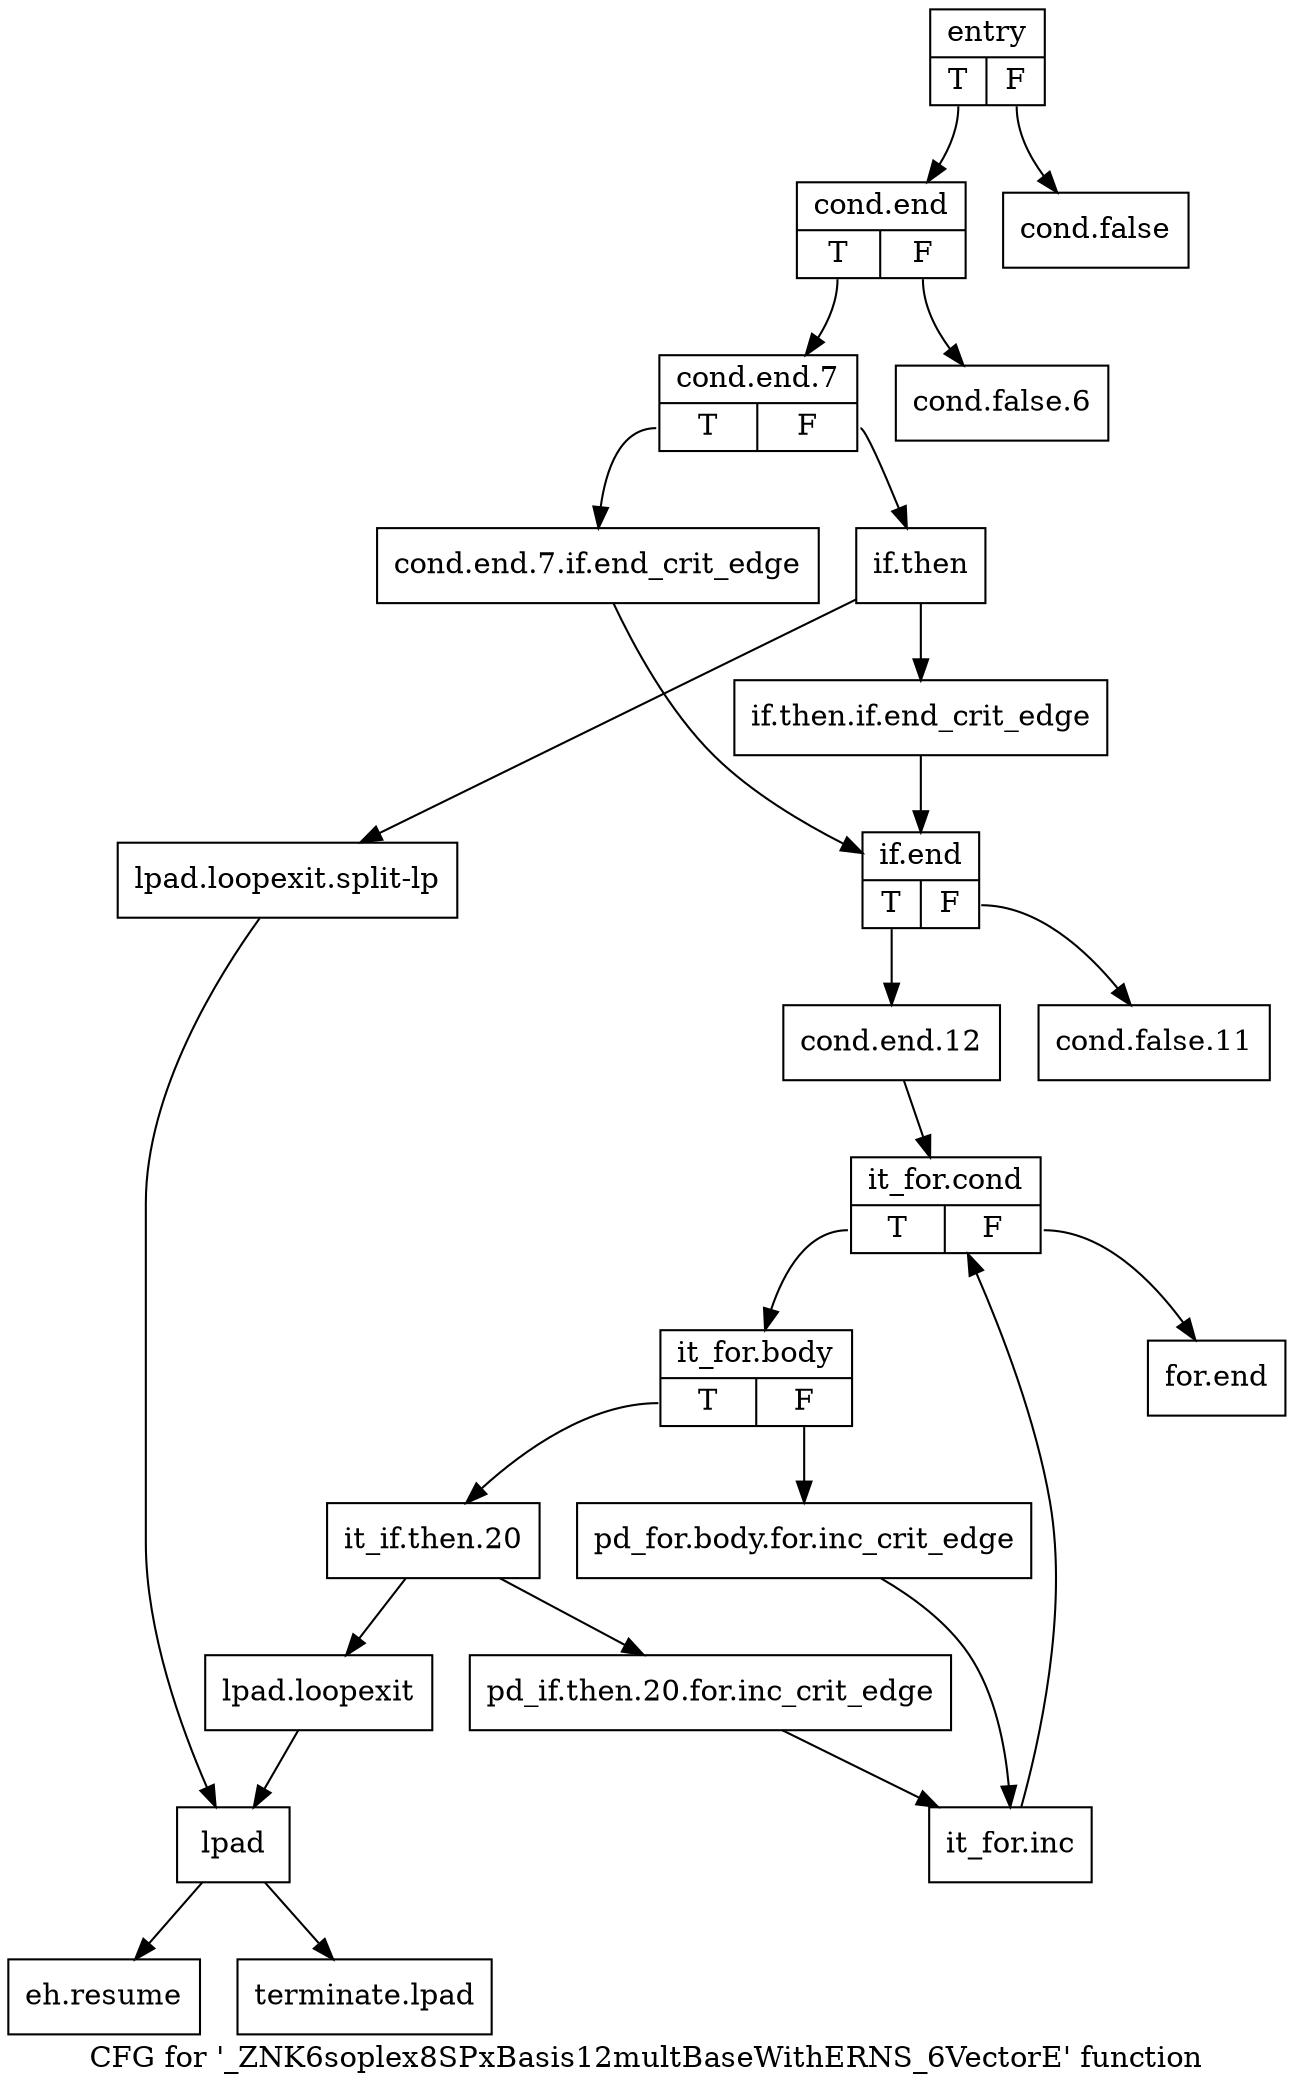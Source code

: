 digraph "CFG for '_ZNK6soplex8SPxBasis12multBaseWithERNS_6VectorE' function" {
	label="CFG for '_ZNK6soplex8SPxBasis12multBaseWithERNS_6VectorE' function";

	Node0x26fc240 [shape=record,label="{entry|{<s0>T|<s1>F}}"];
	Node0x26fc240:s0 -> Node0x26fc2e0;
	Node0x26fc240:s1 -> Node0x26fc290;
	Node0x26fc290 [shape=record,label="{cond.false}"];
	Node0x26fc2e0 [shape=record,label="{cond.end|{<s0>T|<s1>F}}"];
	Node0x26fc2e0:s0 -> Node0x26fc380;
	Node0x26fc2e0:s1 -> Node0x26fc330;
	Node0x26fc330 [shape=record,label="{cond.false.6}"];
	Node0x26fc380 [shape=record,label="{cond.end.7|{<s0>T|<s1>F}}"];
	Node0x26fc380:s0 -> Node0x26fc3d0;
	Node0x26fc380:s1 -> Node0x26fc420;
	Node0x26fc3d0 [shape=record,label="{cond.end.7.if.end_crit_edge}"];
	Node0x26fc3d0 -> Node0x26fce20;
	Node0x26fc420 [shape=record,label="{if.then}"];
	Node0x26fc420 -> Node0x26fcce0;
	Node0x26fc420 -> Node0x26fcd80;
	Node0x26fcce0 [shape=record,label="{if.then.if.end_crit_edge}"];
	Node0x26fcce0 -> Node0x26fce20;
	Node0x26fcd30 [shape=record,label="{lpad.loopexit}"];
	Node0x26fcd30 -> Node0x26fcdd0;
	Node0x26fcd80 [shape=record,label="{lpad.loopexit.split-lp}"];
	Node0x26fcd80 -> Node0x26fcdd0;
	Node0x26fcdd0 [shape=record,label="{lpad}"];
	Node0x26fcdd0 -> Node0x26fd140;
	Node0x26fcdd0 -> Node0x26fd190;
	Node0x26fce20 [shape=record,label="{if.end|{<s0>T|<s1>F}}"];
	Node0x26fce20:s0 -> Node0x26fcec0;
	Node0x26fce20:s1 -> Node0x26fce70;
	Node0x26fce70 [shape=record,label="{cond.false.11}"];
	Node0x26fcec0 [shape=record,label="{cond.end.12}"];
	Node0x26fcec0 -> Node0x26fcf10;
	Node0x26fcf10 [shape=record,label="{it_for.cond|{<s0>T|<s1>F}}"];
	Node0x26fcf10:s0 -> Node0x26fcf60;
	Node0x26fcf10:s1 -> Node0x26fd0f0;
	Node0x26fcf60 [shape=record,label="{it_for.body|{<s0>T|<s1>F}}"];
	Node0x26fcf60:s0 -> Node0x26fd000;
	Node0x26fcf60:s1 -> Node0x26fcfb0;
	Node0x26fcfb0 [shape=record,label="{pd_for.body.for.inc_crit_edge}"];
	Node0x26fcfb0 -> Node0x26fd0a0;
	Node0x26fd000 [shape=record,label="{it_if.then.20}"];
	Node0x26fd000 -> Node0x26fd050;
	Node0x26fd000 -> Node0x26fcd30;
	Node0x26fd050 [shape=record,label="{pd_if.then.20.for.inc_crit_edge}"];
	Node0x26fd050 -> Node0x26fd0a0;
	Node0x26fd0a0 [shape=record,label="{it_for.inc}"];
	Node0x26fd0a0 -> Node0x26fcf10;
	Node0x26fd0f0 [shape=record,label="{for.end}"];
	Node0x26fd140 [shape=record,label="{eh.resume}"];
	Node0x26fd190 [shape=record,label="{terminate.lpad}"];
}
